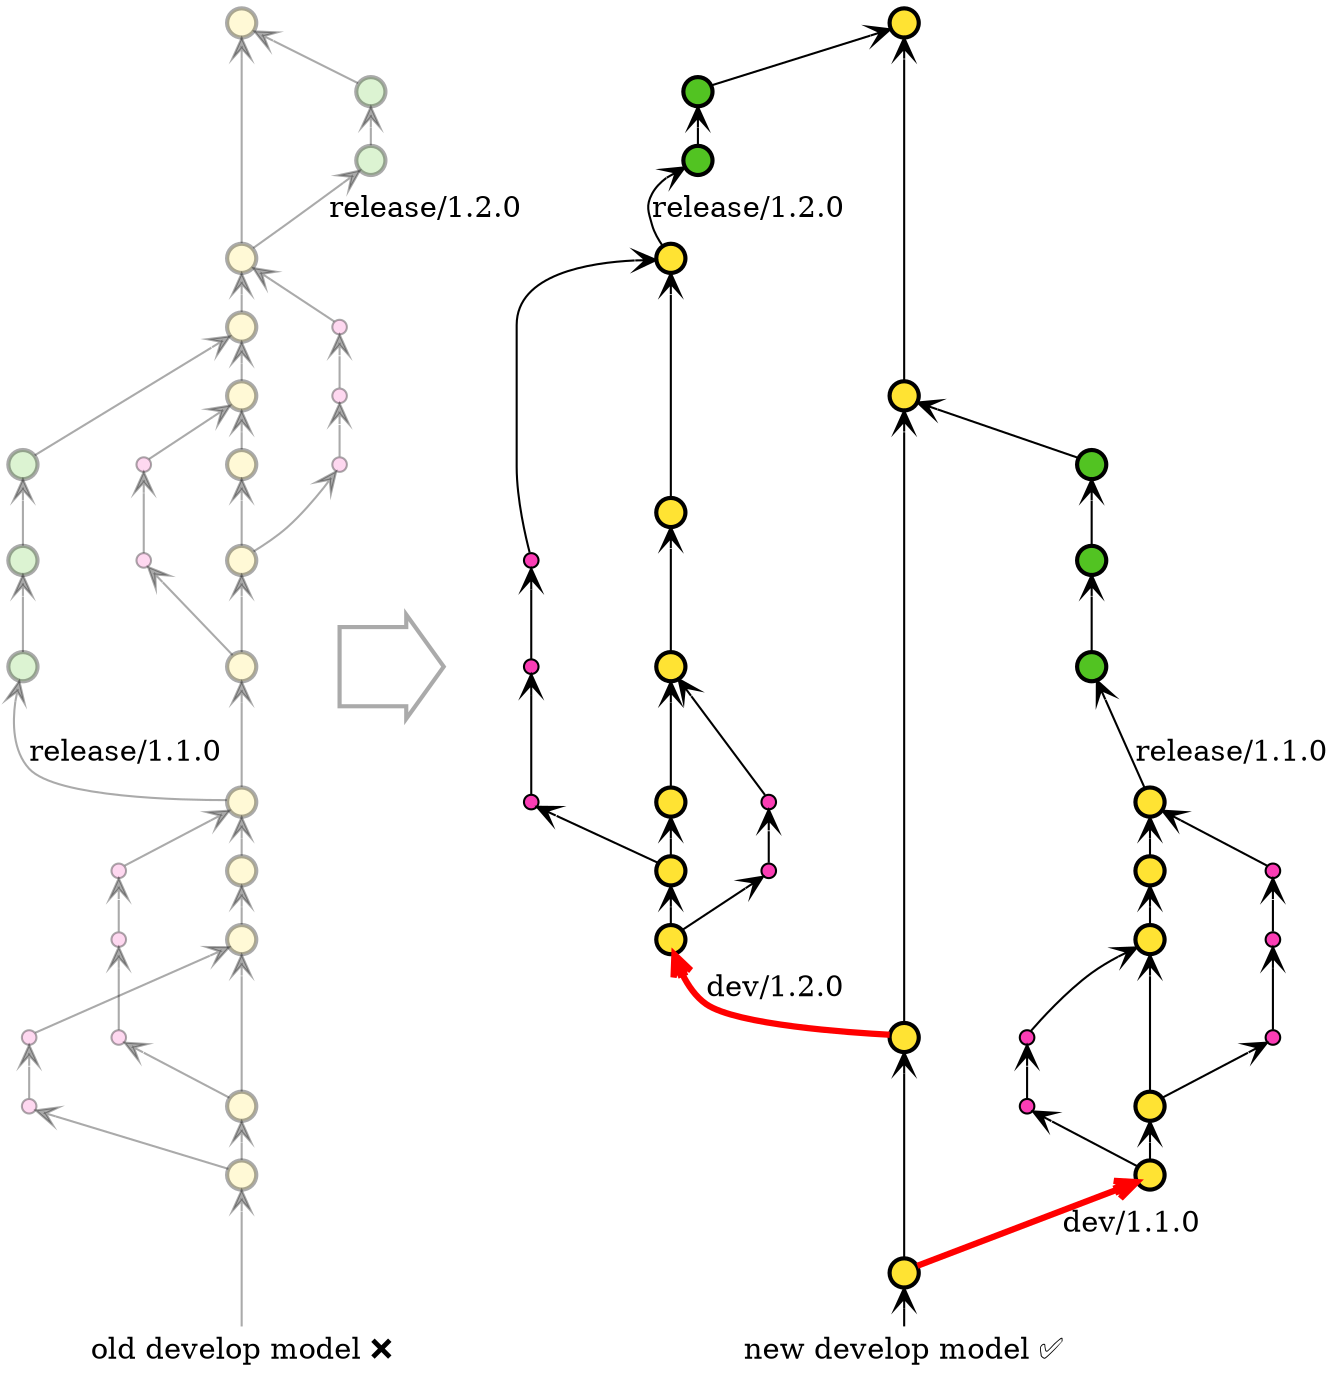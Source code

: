 // https://graphviz.gitlab.io/_pages/doc/info/attrs.html
digraph dev {
rankdir="BT";
nodesep=0.5;
ranksep=0.25;
splines=true;
forcelabels=false;

// general
node [style=filled, color="#00000055", fontcolor="black", font="Consolas", fontsize="8pt" ];
edge [arrowhead=open, color="#00000055", penwidth=1];

// graph
node [label="", fixedsize=true, width=0.2, height=0.2, shape=circle, penwidth=2]

// old
node [group="develop_old", fillcolor="#FFE33333"];
d1;
d2;
d3;
d4;
d5;
d6;
d7;
d8;
d9;
d10;
d11;
d12;
subgraph {
    rank=source;
    dfake [label="old develop model ❌", fixedsize=false, fontsize=14, fillcolor=none, shape=none, width=0, height=0, penwidth=0, margin=0.05];
}
dfake -> d1 -> d2 -> d3 -> d4 -> d5 -> d6 -> d7 -> d8 -> d9 -> d10 -> d11 -> d12;

// old version 1
node  [group="feature_old_1", fixedsize=true, width=0.1, height=0.1, penwidth=1, fillcolor="#FB3DB533"];
f1_3_1;
f1_3_2;
d1 -> f1_3_1 -> f1_3_2 -> d3;
f2_5_1;
f2_5_2;
f2_5_3;
d2 -> f2_5_1 -> f2_5_2 -> f2_5_3 -> d5;

node [group="release_old_1", fixedsize=true, width=0.2, height=0.2, penwidth=2, fillcolor="#52C32233"];
r1_1;
r1_2;
r1_3;
d5 -> r1_1 [label="release/1.1.0"];
r1_1 -> r1_2 -> r1_3 -> d10;

// old version 2
node  [group="feature_old_2", fixedsize=true, width=0.1, height=0.1, penwidth=1, fillcolor="#FB3DB533"];
f6_9_1;
f6_9_2;
d6 -> f6_9_1 -> f6_9_2 -> d9;
f7_11_1;
f7_11_2;
f7_11_3;
d7 -> f7_11_1 -> f7_11_2 -> f7_11_3 -> d11;

node [group="release_old_2", fixedsize=true, width=0.2, height=0.2, penwidth=2, fillcolor="#52C32233"];
r2_1;
r2_2;
d11 -> r2_1 [label="release/1.2.0"];
r2_1 -> r2_2 -> d12;

subgraph {
    rank=same;
    d6;
    right [shape=rarrow, fixedsize=true, width=0.7, height=0.7, fillcolor="#FFFFFF33"];
}

// new 
node [style=filled, color="#000000", fontcolor="black", font="Consolas", fontsize="8pt" ];
edge [arrowhead=open, color="#000000", penwidth=1];

node [group="develop_new", fillcolor="#FFE333"];

dn110_begin;
dn110_end;
dn120_begin;
dn120_end;
subgraph {
    rank=source;
    dnfake [label="new develop model ✅", fixedsize=false, fontsize=14, fillcolor=none, shape=none, width=0, height=0, penwidth=0, margin=0.05];
}
dnfake -> dn110_begin -> dn120_begin -> dn110_end -> dn120_end;

// dev/1.1.0
node [group="dev/1.1.0", fillcolor="#FFE333"];
dn110_1;
dn110_2;
dn110_3;
dn110_4;
dn110_5;
dn110_begin -> dn110_1 [label="dev/1.1.0" color="red", penwidth=3];
dn110_1 -> dn110_2 -> dn110_3 -> dn110_4 -> dn110_5;

node  [group="feature_new_1", fixedsize=true, width=0.1, height=0.1, penwidth=1, fillcolor="#FB3DB5"];
fn110_1_3_1;
fn110_1_3_2;
dn110_1 -> fn110_1_3_1 -> fn110_1_3_2 -> dn110_3;
fn110_2_5_1;
fn110_2_5_2;
fn110_2_5_3;
dn110_2 -> fn110_2_5_1 -> fn110_2_5_2 -> fn110_2_5_3 -> dn110_5;

node [group="release_new_110", fixedsize=true, width=0.2, height=0.2, penwidth=2, fillcolor="#52C322"];
rn110_1;
rn110_2;
rn110_3;
dn110_5 -> rn110_1 [label="release/1.1.0"];
rn110_1 -> rn110_2 -> rn110_3 -> dn110_end;

// dev/1.2.0
node [group="dev/1.1.0", fillcolor="#FFE333"];
dn120_1;
dn120_2;
dn120_3;
dn120_4;
dn120_5;
dn120_6;
dn120_begin -> dn120_1 [label="dev/1.2.0", color="red", penwidth=3];
dn120_1 -> dn120_2 -> dn120_3 -> dn120_4 -> dn120_5 -> dn120_6;

node  [group="feature_new_120", fixedsize=true, width=0.1, height=0.1, penwidth=1, fillcolor="#FB3DB5"];
fn120_1_4_1;
fn120_1_4_2;
dn120_1 -> fn120_1_4_1 -> fn120_1_4_2 -> dn120_4;
fn120_2_6_1;
fn120_2_6_2;
fn120_2_6_3;
dn120_2 -> fn120_2_6_1 -> fn120_2_6_2 -> fn120_2_6_3 -> dn120_6;

node [group="release_new_120", fixedsize=true, width=0.2, height=0.2, penwidth=2, fillcolor="#52C322"];
rn120_1;
rn120_2;
dn120_6 -> rn120_1 [label="release/1.2.0"];
rn120_1 -> rn120_2 -> dn120_end;

// Magic align
subgraph {
    rank=same;
    dn110_1;
    d1;
}
subgraph {
    rank=same;
    dn120_1;
    d3;
}

subgraph {
    rank=same;
    dn120_6;
    d11;
}
subgraph {
    rank=same;
    dn120_end;
    d12;
}
subgraph {
    rank=same;
    rn120_1;
    r2_1;
}
subgraph {
    rank=same;
    rn120_2;
    r2_2;
}
}
